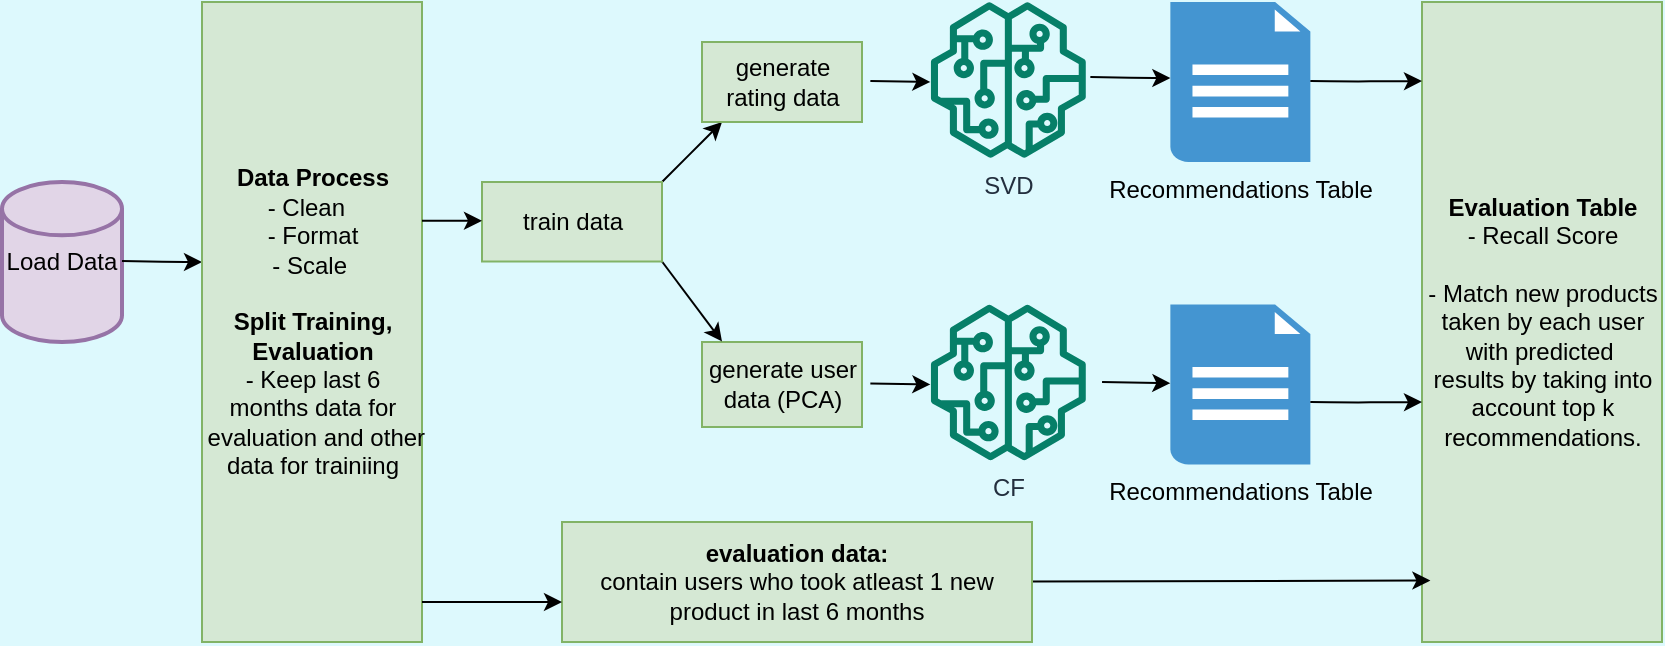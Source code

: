 <mxfile>
    <diagram id="EMZWgJTImHTloj3RdRXw" name="Page-1">
        <mxGraphModel dx="954" dy="765" grid="1" gridSize="10" guides="1" tooltips="1" connect="1" arrows="1" fold="1" page="1" pageScale="1" pageWidth="850" pageHeight="1100" background="#ddf9fd" math="0" shadow="0">
            <root>
                <mxCell id="0"/>
                <mxCell id="1" parent="0"/>
                <mxCell id="285" value="Load Data" style="strokeWidth=2;html=1;shape=mxgraph.flowchart.database;whiteSpace=wrap;fillColor=#e1d5e7;strokeColor=#9673a6;" parent="1" vertex="1">
                    <mxGeometry x="10" y="130" width="60" height="80" as="geometry"/>
                </mxCell>
                <mxCell id="287" value="" style="endArrow=classic;html=1;" parent="1" edge="1">
                    <mxGeometry width="50" height="50" relative="1" as="geometry">
                        <mxPoint x="70" y="169.5" as="sourcePoint"/>
                        <mxPoint x="110" y="170" as="targetPoint"/>
                        <Array as="points">
                            <mxPoint x="100" y="170"/>
                        </Array>
                    </mxGeometry>
                </mxCell>
                <mxCell id="288" value="&lt;b&gt;Data Process&lt;/b&gt;&lt;br&gt;&amp;nbsp;- Clean&amp;nbsp; &amp;nbsp;&lt;br&gt;- Format&lt;br&gt;- Scale&amp;nbsp;&lt;br&gt;&lt;br&gt;&lt;b&gt;Split Training, &lt;br&gt;Evaluation&lt;/b&gt;&lt;br&gt;- Keep last 6 &lt;br&gt;months data for&lt;br&gt;&amp;nbsp;evaluation and other&lt;br&gt;data for trainiing" style="html=1;dashed=0;whitespace=wrap;fillColor=#d5e8d4;strokeColor=#82b366;" parent="1" vertex="1">
                    <mxGeometry x="110" y="40" width="110" height="320" as="geometry"/>
                </mxCell>
                <mxCell id="289" value="" style="endArrow=classic;html=1;exitX=1;exitY=0;exitDx=0;exitDy=0;" parent="1" edge="1" source="304">
                    <mxGeometry width="50" height="50" relative="1" as="geometry">
                        <mxPoint x="350" y="120" as="sourcePoint"/>
                        <mxPoint x="370" y="100" as="targetPoint"/>
                        <Array as="points">
                            <mxPoint x="360" y="110"/>
                        </Array>
                    </mxGeometry>
                </mxCell>
                <mxCell id="290" value="SVD" style="sketch=0;outlineConnect=0;fontColor=#232F3E;gradientColor=none;fillColor=#067F68;strokeColor=none;dashed=0;verticalLabelPosition=bottom;verticalAlign=top;align=center;html=1;fontSize=12;fontStyle=0;aspect=fixed;pointerEvents=1;shape=mxgraph.aws4.sagemaker_model;" parent="1" vertex="1">
                    <mxGeometry x="474.18" y="40" width="78" height="78" as="geometry"/>
                </mxCell>
                <mxCell id="321" value="" style="edgeStyle=none;html=1;exitX=1.105;exitY=0.497;exitDx=0;exitDy=0;exitPerimeter=0;" edge="1" parent="1" source="291" target="297">
                    <mxGeometry relative="1" as="geometry">
                        <mxPoint x="570" y="230" as="sourcePoint"/>
                    </mxGeometry>
                </mxCell>
                <mxCell id="291" value="CF" style="sketch=0;outlineConnect=0;fontColor=#232F3E;gradientColor=none;fillColor=#067F68;strokeColor=none;dashed=0;verticalLabelPosition=bottom;verticalAlign=top;align=center;html=1;fontSize=12;fontStyle=0;aspect=fixed;pointerEvents=1;shape=mxgraph.aws4.sagemaker_model;" parent="1" vertex="1">
                    <mxGeometry x="474.18" y="191.25" width="78" height="78" as="geometry"/>
                </mxCell>
                <mxCell id="294" value="Recommendations Table" style="shadow=0;dashed=0;html=1;strokeColor=none;fillColor=#4495D1;labelPosition=center;verticalLabelPosition=bottom;verticalAlign=top;align=center;outlineConnect=0;shape=mxgraph.veeam.2d.report;" parent="1" vertex="1">
                    <mxGeometry x="594.18" y="40" width="70" height="80" as="geometry"/>
                </mxCell>
                <mxCell id="296" value="" style="endArrow=classic;html=1;" parent="1" edge="1">
                    <mxGeometry width="50" height="50" relative="1" as="geometry">
                        <mxPoint x="554.18" y="77.5" as="sourcePoint"/>
                        <mxPoint x="594.18" y="78" as="targetPoint"/>
                        <Array as="points">
                            <mxPoint x="584.18" y="78"/>
                        </Array>
                    </mxGeometry>
                </mxCell>
                <mxCell id="297" value="Recommendations Table" style="shadow=0;dashed=0;html=1;strokeColor=none;fillColor=#4495D1;labelPosition=center;verticalLabelPosition=bottom;verticalAlign=top;align=center;outlineConnect=0;shape=mxgraph.veeam.2d.report;" parent="1" vertex="1">
                    <mxGeometry x="594.18" y="191.25" width="70" height="80" as="geometry"/>
                </mxCell>
                <mxCell id="299" value="generate &lt;br&gt;rating data" style="html=1;dashed=0;whitespace=wrap;fillColor=#d5e8d4;strokeColor=#82b366;" vertex="1" parent="1">
                    <mxGeometry x="360" y="60" width="80" height="40" as="geometry"/>
                </mxCell>
                <mxCell id="300" value="generate user &lt;br&gt;data (PCA)" style="html=1;dashed=0;whitespace=wrap;fillColor=#d5e8d4;strokeColor=#82b366;" vertex="1" parent="1">
                    <mxGeometry x="360" y="210" width="80" height="42.5" as="geometry"/>
                </mxCell>
                <mxCell id="303" value="" style="endArrow=classic;html=1;" edge="1" parent="1">
                    <mxGeometry width="50" height="50" relative="1" as="geometry">
                        <mxPoint x="340" y="169.75" as="sourcePoint"/>
                        <mxPoint x="370" y="209.75" as="targetPoint"/>
                    </mxGeometry>
                </mxCell>
                <mxCell id="304" value="train data" style="html=1;dashed=0;whitespace=wrap;fillColor=#d5e8d4;strokeColor=#82b366;" vertex="1" parent="1">
                    <mxGeometry x="250" y="130" width="90" height="39.75" as="geometry"/>
                </mxCell>
                <mxCell id="305" value="" style="endArrow=classic;html=1;" edge="1" parent="1">
                    <mxGeometry width="50" height="50" relative="1" as="geometry">
                        <mxPoint x="220" y="149.38" as="sourcePoint"/>
                        <mxPoint x="250" y="149.38" as="targetPoint"/>
                    </mxGeometry>
                </mxCell>
                <mxCell id="309" value="&lt;b&gt;Evaluation Table&lt;br&gt;&lt;/b&gt;- Recall Score&lt;br&gt;&lt;br&gt;- Match new products&lt;br&gt;taken by each user&lt;br&gt;with predicted&amp;nbsp;&lt;br&gt;results by taking into &lt;br&gt;account top k &lt;br&gt;recommendations.&lt;br&gt;" style="html=1;dashed=0;whitespace=wrap;fillColor=#d5e8d4;strokeColor=#82b366;" vertex="1" parent="1">
                    <mxGeometry x="720" y="40" width="120" height="320" as="geometry"/>
                </mxCell>
                <mxCell id="317" style="edgeStyle=none;html=1;entryX=-0.038;entryY=0.562;entryDx=0;entryDy=0;entryPerimeter=0;" edge="1" parent="1">
                    <mxGeometry relative="1" as="geometry">
                        <mxPoint x="664.18" y="79.505" as="sourcePoint"/>
                        <mxPoint x="720.0" y="79.56" as="targetPoint"/>
                        <Array as="points">
                            <mxPoint x="684.18" y="79.72"/>
                        </Array>
                    </mxGeometry>
                </mxCell>
                <mxCell id="319" value="" style="endArrow=classic;html=1;" edge="1" parent="1">
                    <mxGeometry width="50" height="50" relative="1" as="geometry">
                        <mxPoint x="444.18" y="230.75" as="sourcePoint"/>
                        <mxPoint x="474.18" y="231.25" as="targetPoint"/>
                        <Array as="points">
                            <mxPoint x="474.18" y="231.25"/>
                        </Array>
                    </mxGeometry>
                </mxCell>
                <mxCell id="320" value="" style="endArrow=classic;html=1;" edge="1" parent="1">
                    <mxGeometry width="50" height="50" relative="1" as="geometry">
                        <mxPoint x="444.18" y="79.5" as="sourcePoint"/>
                        <mxPoint x="474.18" y="80" as="targetPoint"/>
                        <Array as="points">
                            <mxPoint x="474.18" y="80"/>
                        </Array>
                    </mxGeometry>
                </mxCell>
                <mxCell id="330" style="edgeStyle=none;html=1;entryX=0.035;entryY=0.904;entryDx=0;entryDy=0;entryPerimeter=0;" edge="1" parent="1" source="325" target="309">
                    <mxGeometry relative="1" as="geometry"/>
                </mxCell>
                <mxCell id="325" value="&lt;span style=&quot;&quot;&gt;&lt;b&gt;evaluation data: &lt;/b&gt;&lt;br&gt;contain users who took atleast 1 new product in last 6 months&lt;/span&gt;" style="whiteSpace=wrap;html=1;fillColor=#d5e8d4;strokeColor=#82b366;dashed=0;" vertex="1" parent="1">
                    <mxGeometry x="290" y="300" width="235" height="60.01" as="geometry"/>
                </mxCell>
                <mxCell id="328" style="edgeStyle=none;html=1;" edge="1" parent="1">
                    <mxGeometry relative="1" as="geometry">
                        <mxPoint x="220" y="340" as="sourcePoint"/>
                        <mxPoint x="290" y="340" as="targetPoint"/>
                    </mxGeometry>
                </mxCell>
                <mxCell id="329" style="edgeStyle=none;html=1;entryX=-0.038;entryY=0.562;entryDx=0;entryDy=0;entryPerimeter=0;" edge="1" parent="1">
                    <mxGeometry relative="1" as="geometry">
                        <mxPoint x="664.18" y="240.005" as="sourcePoint"/>
                        <mxPoint x="720" y="240.06" as="targetPoint"/>
                        <Array as="points">
                            <mxPoint x="684.18" y="240.22"/>
                        </Array>
                    </mxGeometry>
                </mxCell>
            </root>
        </mxGraphModel>
    </diagram>
</mxfile>